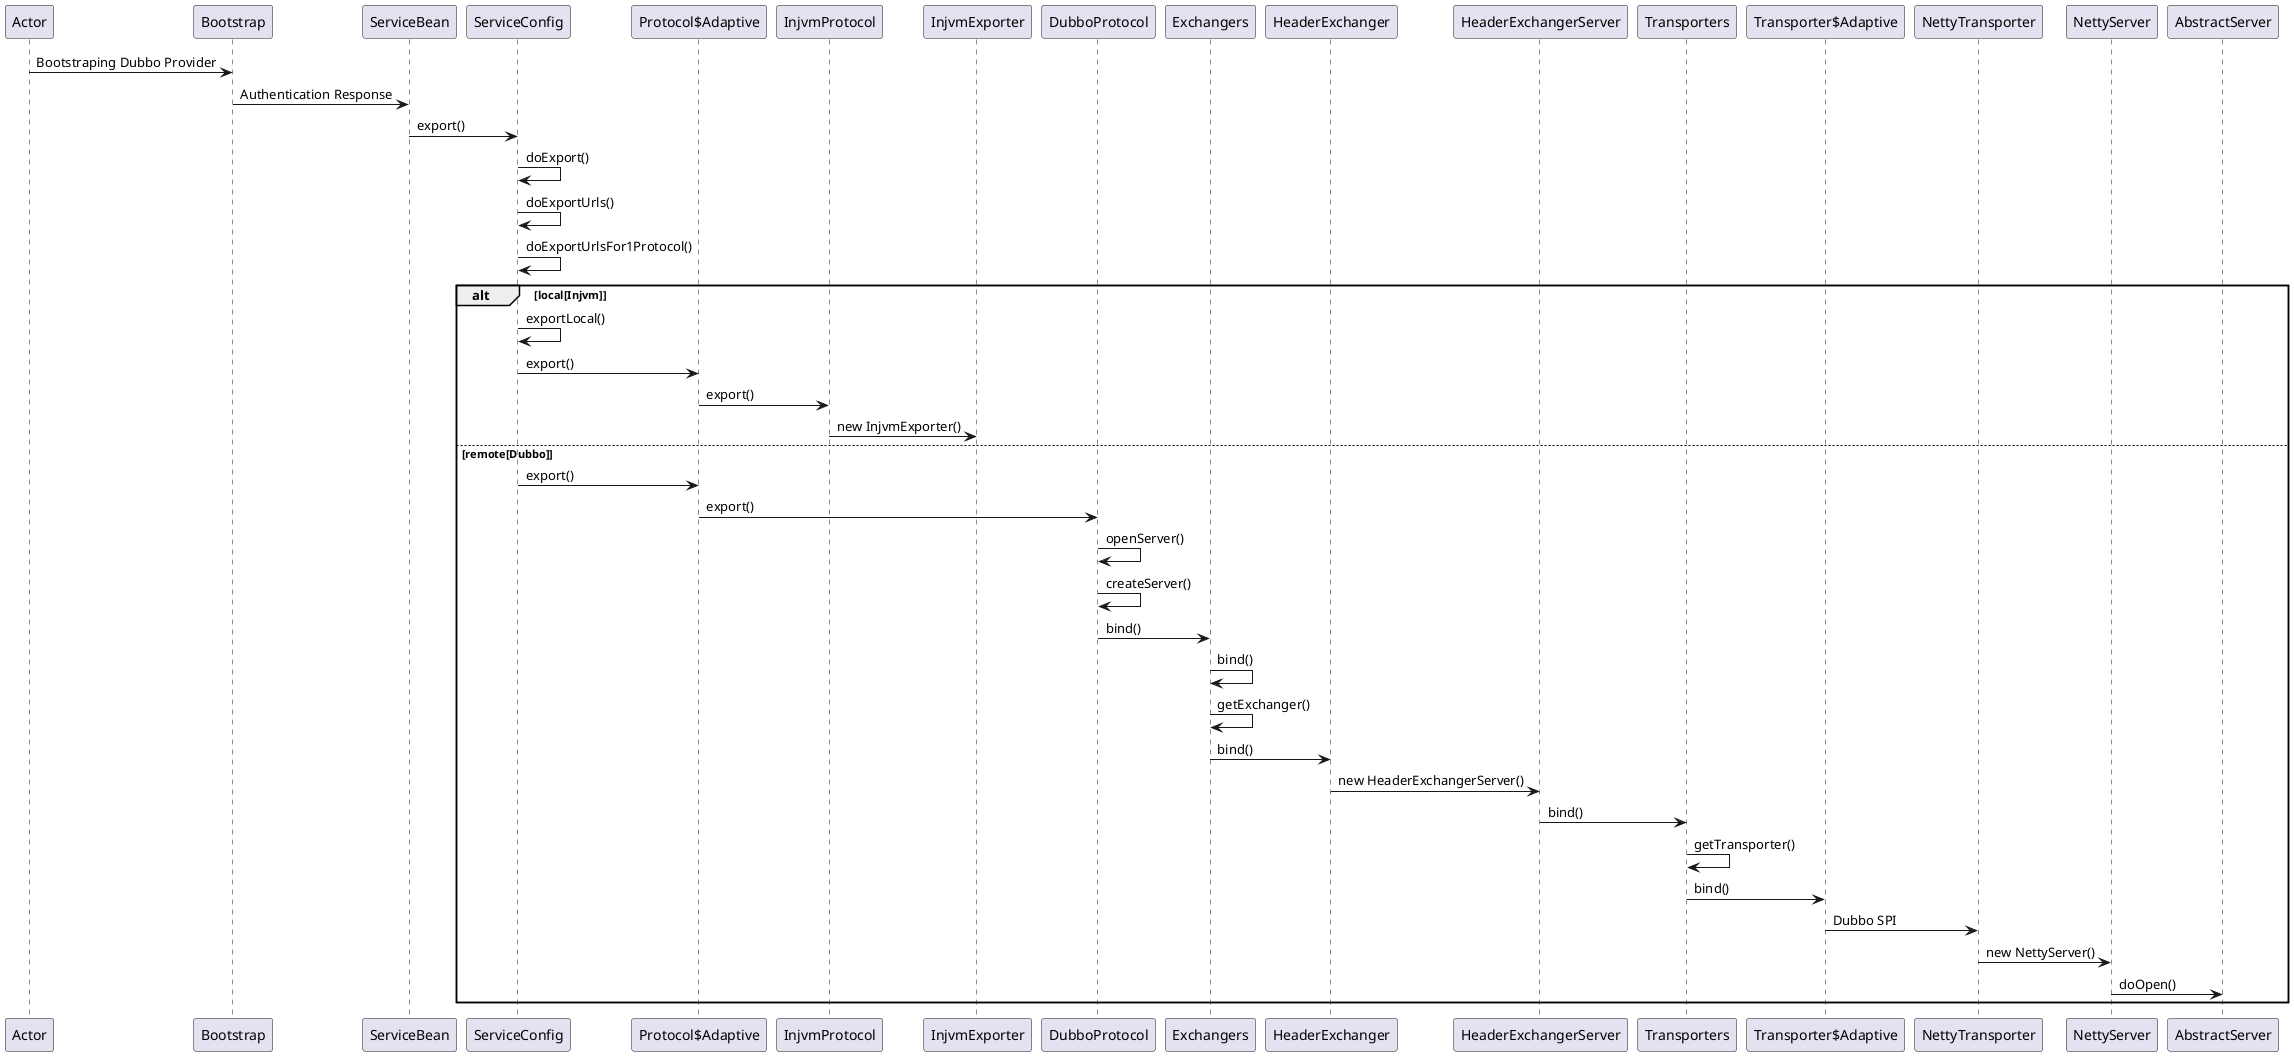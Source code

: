@startuml
Actor -> Bootstrap: Bootstraping Dubbo Provider
Bootstrap -> ServiceBean: Authentication Response
ServiceBean -> ServiceConfig: export()
ServiceConfig -> ServiceConfig: doExport()
ServiceConfig -> ServiceConfig: doExportUrls()
ServiceConfig -> ServiceConfig: doExportUrlsFor1Protocol()
alt local[Injvm]
ServiceConfig -> ServiceConfig: exportLocal()
ServiceConfig -> "Protocol$Adaptive": export()
"Protocol$Adaptive" -> InjvmProtocol: export()
InjvmProtocol -> InjvmExporter: new InjvmExporter()
else remote[Dubbo]
ServiceConfig -> "Protocol$Adaptive": export()
"Protocol$Adaptive" -> DubboProtocol: export()
DubboProtocol -> DubboProtocol: openServer()
DubboProtocol -> DubboProtocol: createServer()
DubboProtocol -> Exchangers: bind()
Exchangers -> Exchangers: bind()
Exchangers -> Exchangers: getExchanger()
Exchangers -> HeaderExchanger: bind()
HeaderExchanger -> HeaderExchangerServer: new HeaderExchangerServer()
HeaderExchangerServer -> Transporters: bind()
Transporters -> Transporters: getTransporter()
Transporters -> "Transporter$Adaptive": bind()
"Transporter$Adaptive" -> NettyTransporter: Dubbo SPI
NettyTransporter -> NettyServer: new NettyServer()
NettyServer -> AbstractServer: doOpen()
end
@enduml